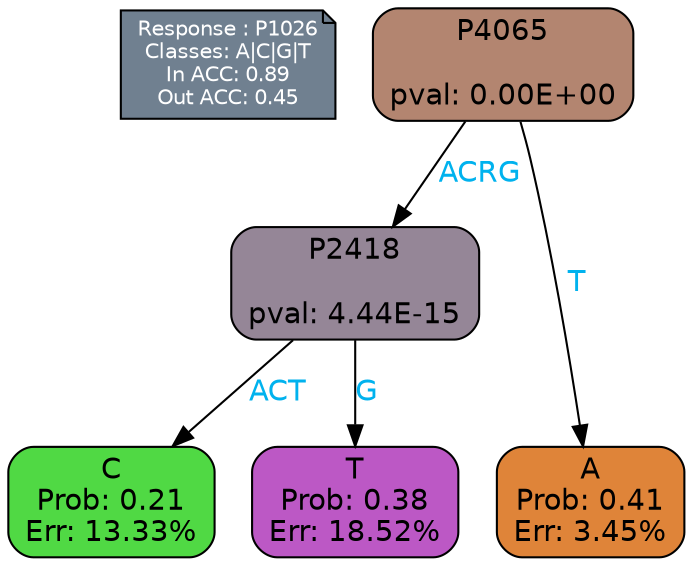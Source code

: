 digraph Tree {
node [shape=box, style="filled, rounded", color="black", fontname=helvetica] ;
graph [ranksep=equally, splines=polylines, bgcolor=transparent, dpi=600] ;
edge [fontname=helvetica] ;
LEGEND [label="Response : P1026
Classes: A|C|G|T
In ACC: 0.89
Out ACC: 0.45
",shape=note,align=left,style=filled,fillcolor="slategray",fontcolor="white",fontsize=10];1 [label="P4065

pval: 0.00E+00", fillcolor="#b38570"] ;
2 [label="P2418

pval: 4.44E-15", fillcolor="#958697"] ;
3 [label="C
Prob: 0.21
Err: 13.33%", fillcolor="#50d944"] ;
4 [label="T
Prob: 0.38
Err: 18.52%", fillcolor="#bc58c5"] ;
5 [label="A
Prob: 0.41
Err: 3.45%", fillcolor="#df8439"] ;
1 -> 2 [label="ACRG",fontcolor=deepskyblue2] ;
1 -> 5 [label="T",fontcolor=deepskyblue2] ;
2 -> 3 [label="ACT",fontcolor=deepskyblue2] ;
2 -> 4 [label="G",fontcolor=deepskyblue2] ;
{rank = same; 3;4;5;}{rank = same; LEGEND;1;}}
